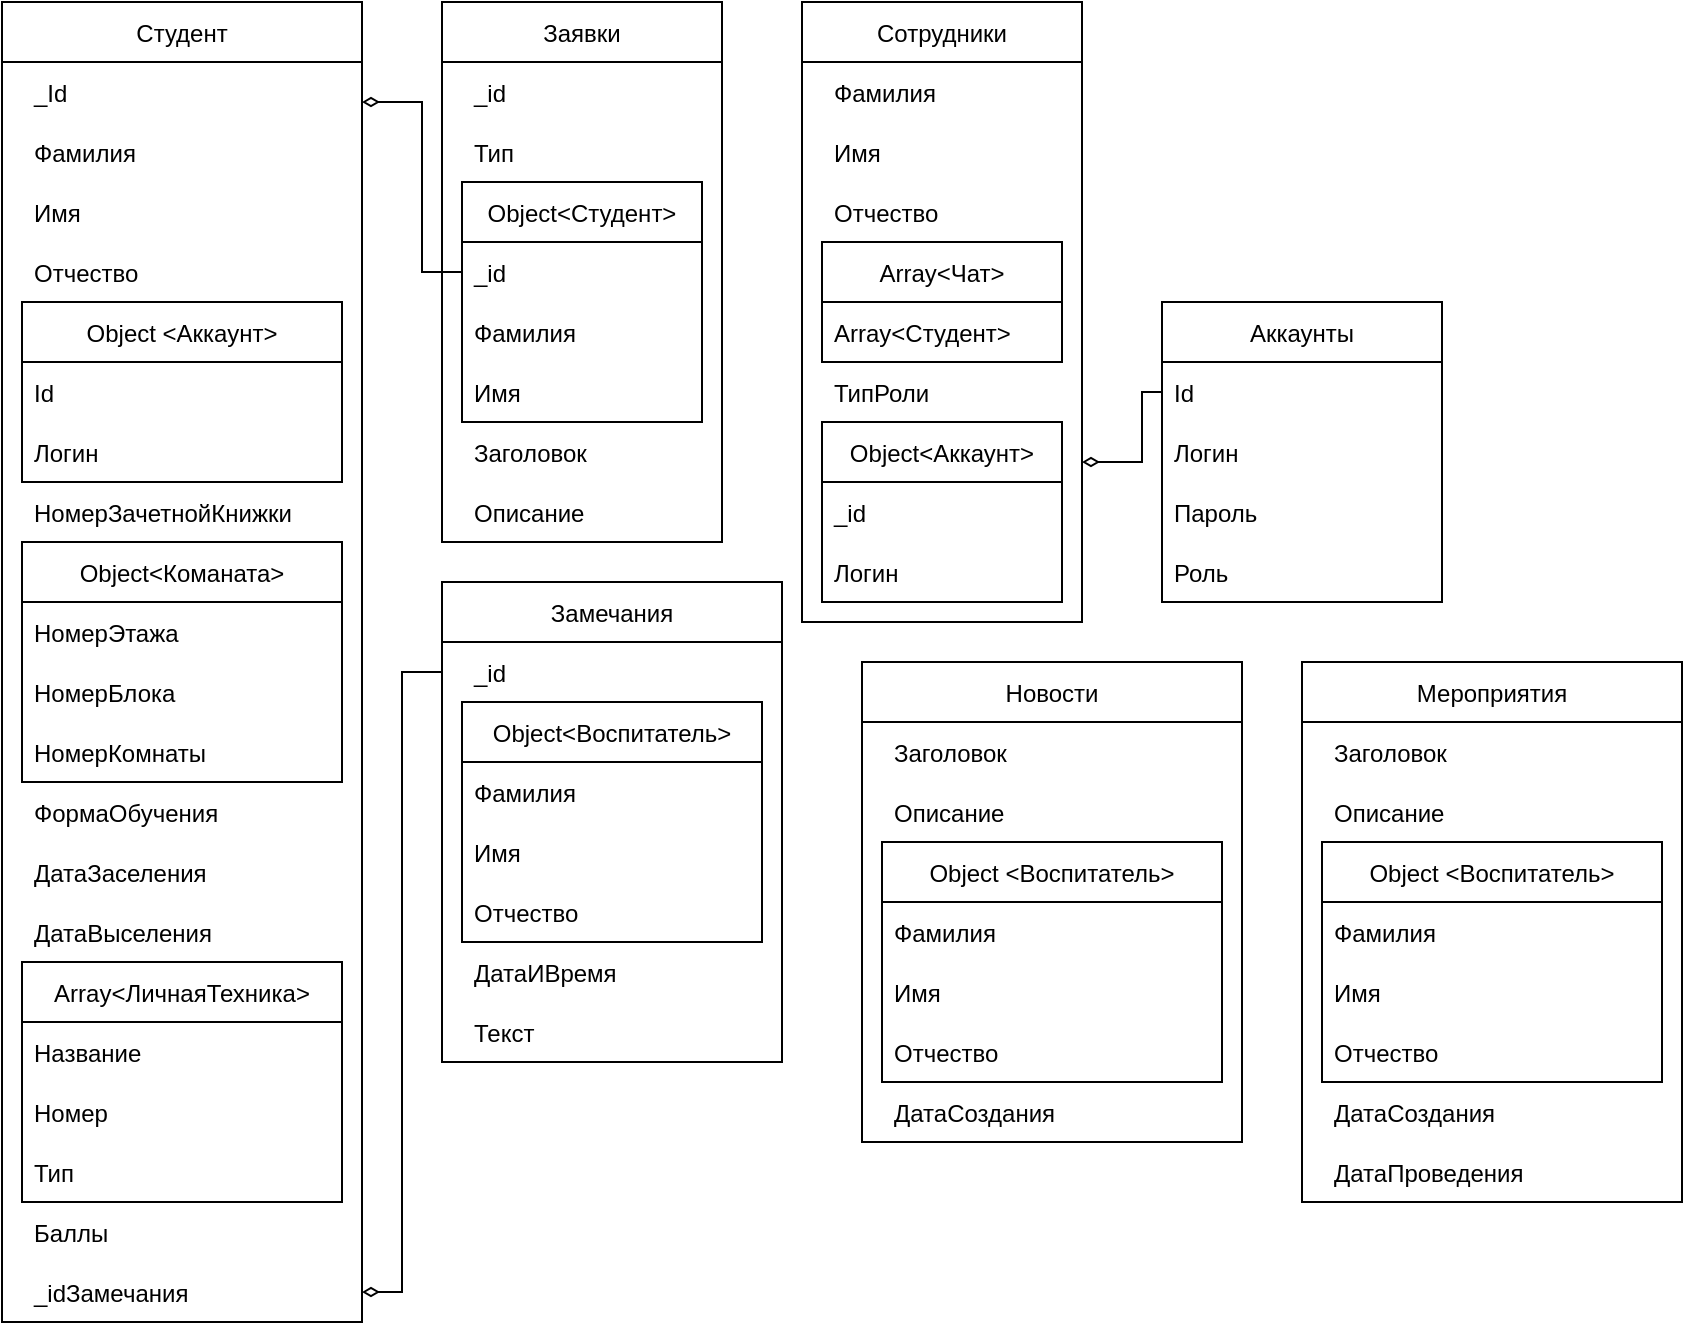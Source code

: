 <mxfile version="20.5.1" type="device"><diagram id="R2lEEEUBdFMjLlhIrx00" name="Page-1"><mxGraphModel dx="975" dy="533" grid="1" gridSize="10" guides="1" tooltips="1" connect="1" arrows="1" fold="1" page="1" pageScale="1" pageWidth="850" pageHeight="1100" math="0" shadow="0" extFonts="Permanent Marker^https://fonts.googleapis.com/css?family=Permanent+Marker"><root><mxCell id="0"/><mxCell id="1" parent="0"/><mxCell id="k4fLMfAAUI6KYqxLi511-57" value="Студент" style="swimlane;fontStyle=0;childLayout=stackLayout;horizontal=1;startSize=30;horizontalStack=0;resizeParent=1;resizeParentMax=0;resizeLast=0;collapsible=1;marginBottom=0;marginLeft=10;marginRight=10;align=center;verticalAlign=middle;paddingLeft=10;" vertex="1" parent="1"><mxGeometry x="60" y="30" width="180" height="660" as="geometry"><mxRectangle x="150" y="110" width="90" height="30" as="alternateBounds"/></mxGeometry></mxCell><mxCell id="k4fLMfAAUI6KYqxLi511-58" value="_Id" style="text;strokeColor=none;fillColor=none;align=left;verticalAlign=middle;spacingLeft=4;spacingRight=4;overflow=hidden;points=[[0,0.5],[1,0.5]];portConstraint=eastwest;rotatable=0;" vertex="1" parent="k4fLMfAAUI6KYqxLi511-57"><mxGeometry x="10" y="30" width="160" height="30" as="geometry"/></mxCell><mxCell id="k4fLMfAAUI6KYqxLi511-153" value="" style="edgeStyle=segmentEdgeStyle;endArrow=none;html=1;rounded=0;fontSize=12;endFill=0;startArrow=diamondThin;startFill=0;entryX=0;entryY=0.5;entryDx=0;entryDy=0;" edge="1" parent="k4fLMfAAUI6KYqxLi511-57" target="k4fLMfAAUI6KYqxLi511-146"><mxGeometry width="50" height="50" relative="1" as="geometry"><mxPoint x="180" y="50" as="sourcePoint"/><mxPoint x="210" y="140" as="targetPoint"/><Array as="points"><mxPoint x="210" y="50"/><mxPoint x="210" y="135"/></Array></mxGeometry></mxCell><mxCell id="k4fLMfAAUI6KYqxLi511-59" value="Фамилия" style="text;strokeColor=none;fillColor=none;align=left;verticalAlign=middle;spacingLeft=4;spacingRight=4;overflow=hidden;points=[[0,0.5],[1,0.5]];portConstraint=eastwest;rotatable=0;" vertex="1" parent="k4fLMfAAUI6KYqxLi511-57"><mxGeometry x="10" y="60" width="160" height="30" as="geometry"/></mxCell><mxCell id="k4fLMfAAUI6KYqxLi511-60" value="Имя" style="text;strokeColor=none;fillColor=none;align=left;verticalAlign=middle;spacingLeft=4;spacingRight=4;overflow=hidden;points=[[0,0.5],[1,0.5]];portConstraint=eastwest;rotatable=0;" vertex="1" parent="k4fLMfAAUI6KYqxLi511-57"><mxGeometry x="10" y="90" width="160" height="30" as="geometry"/></mxCell><mxCell id="k4fLMfAAUI6KYqxLi511-62" value="Отчество" style="text;strokeColor=none;fillColor=none;align=left;verticalAlign=middle;spacingLeft=4;spacingRight=4;overflow=hidden;points=[[0,0.5],[1,0.5]];portConstraint=eastwest;rotatable=0;" vertex="1" parent="k4fLMfAAUI6KYqxLi511-57"><mxGeometry x="10" y="120" width="160" height="30" as="geometry"/></mxCell><mxCell id="k4fLMfAAUI6KYqxLi511-84" value="Object &lt;Аккаунт&gt;" style="swimlane;fontStyle=0;childLayout=stackLayout;horizontal=1;startSize=30;horizontalStack=0;resizeParent=1;resizeParentMax=0;resizeLast=0;collapsible=1;marginBottom=0;labelBorderColor=none;spacingTop=0;spacingLeft=0;swimlaneFillColor=none;strokeColor=#000000;fontSize=12;strokeWidth=1;margin=10;" vertex="1" parent="k4fLMfAAUI6KYqxLi511-57"><mxGeometry x="10" y="150" width="160" height="90" as="geometry"/></mxCell><mxCell id="k4fLMfAAUI6KYqxLi511-85" value="Id" style="text;strokeColor=none;fillColor=none;align=left;verticalAlign=middle;spacingLeft=4;spacingRight=4;overflow=hidden;points=[[0,0.5],[1,0.5]];portConstraint=eastwest;rotatable=0;labelBorderColor=none;" vertex="1" parent="k4fLMfAAUI6KYqxLi511-84"><mxGeometry y="30" width="160" height="30" as="geometry"/></mxCell><mxCell id="k4fLMfAAUI6KYqxLi511-86" value="Логин" style="text;strokeColor=none;fillColor=none;align=left;verticalAlign=middle;spacingLeft=4;spacingRight=4;overflow=hidden;points=[[0,0.5],[1,0.5]];portConstraint=eastwest;rotatable=0;labelBorderColor=none;" vertex="1" parent="k4fLMfAAUI6KYqxLi511-84"><mxGeometry y="60" width="160" height="30" as="geometry"/></mxCell><mxCell id="k4fLMfAAUI6KYqxLi511-63" value="НомерЗачетнойКнижки" style="text;strokeColor=none;fillColor=none;align=left;verticalAlign=middle;spacingLeft=4;spacingRight=4;overflow=hidden;points=[[0,0.5],[1,0.5]];portConstraint=eastwest;rotatable=0;" vertex="1" parent="k4fLMfAAUI6KYqxLi511-57"><mxGeometry x="10" y="240" width="160" height="30" as="geometry"/></mxCell><mxCell id="k4fLMfAAUI6KYqxLi511-149" value="Object&lt;Команата&gt;" style="swimlane;fontStyle=0;childLayout=stackLayout;horizontal=1;startSize=30;horizontalStack=0;resizeParent=1;resizeParentMax=0;resizeLast=0;collapsible=1;marginBottom=0;labelBorderColor=none;strokeColor=#000000;strokeWidth=1;fontSize=12;" vertex="1" parent="k4fLMfAAUI6KYqxLi511-57"><mxGeometry x="10" y="270" width="160" height="120" as="geometry"/></mxCell><mxCell id="k4fLMfAAUI6KYqxLi511-64" value="НомерЭтажа" style="text;strokeColor=none;fillColor=none;align=left;verticalAlign=middle;spacingLeft=4;spacingRight=4;overflow=hidden;points=[[0,0.5],[1,0.5]];portConstraint=eastwest;rotatable=0;" vertex="1" parent="k4fLMfAAUI6KYqxLi511-149"><mxGeometry y="30" width="160" height="30" as="geometry"/></mxCell><mxCell id="k4fLMfAAUI6KYqxLi511-65" value="НомерБлока" style="text;strokeColor=none;fillColor=none;align=left;verticalAlign=middle;spacingLeft=4;spacingRight=4;overflow=hidden;points=[[0,0.5],[1,0.5]];portConstraint=eastwest;rotatable=0;" vertex="1" parent="k4fLMfAAUI6KYqxLi511-149"><mxGeometry y="60" width="160" height="30" as="geometry"/></mxCell><mxCell id="k4fLMfAAUI6KYqxLi511-66" value="НомерКомнаты" style="text;strokeColor=none;fillColor=none;align=left;verticalAlign=middle;spacingLeft=4;spacingRight=4;overflow=hidden;points=[[0,0.5],[1,0.5]];portConstraint=eastwest;rotatable=0;" vertex="1" parent="k4fLMfAAUI6KYqxLi511-149"><mxGeometry y="90" width="160" height="30" as="geometry"/></mxCell><mxCell id="k4fLMfAAUI6KYqxLi511-67" value="ФормаОбучения" style="text;strokeColor=none;fillColor=none;align=left;verticalAlign=middle;spacingLeft=4;spacingRight=4;overflow=hidden;points=[[0,0.5],[1,0.5]];portConstraint=eastwest;rotatable=0;" vertex="1" parent="k4fLMfAAUI6KYqxLi511-57"><mxGeometry x="10" y="390" width="160" height="30" as="geometry"/></mxCell><mxCell id="k4fLMfAAUI6KYqxLi511-68" value="ДатаЗаселения" style="text;strokeColor=none;fillColor=none;align=left;verticalAlign=middle;spacingLeft=4;spacingRight=4;overflow=hidden;points=[[0,0.5],[1,0.5]];portConstraint=eastwest;rotatable=0;" vertex="1" parent="k4fLMfAAUI6KYqxLi511-57"><mxGeometry x="10" y="420" width="160" height="30" as="geometry"/></mxCell><mxCell id="k4fLMfAAUI6KYqxLi511-69" value="ДатаВыселения" style="text;strokeColor=none;fillColor=none;align=left;verticalAlign=middle;spacingLeft=4;spacingRight=4;overflow=hidden;points=[[0,0.5],[1,0.5]];portConstraint=eastwest;rotatable=0;" vertex="1" parent="k4fLMfAAUI6KYqxLi511-57"><mxGeometry x="10" y="450" width="160" height="30" as="geometry"/></mxCell><mxCell id="k4fLMfAAUI6KYqxLi511-135" value="Array&lt;ЛичнаяТехника&gt;" style="swimlane;fontStyle=0;childLayout=stackLayout;horizontal=1;startSize=30;horizontalStack=0;resizeParent=1;resizeParentMax=0;resizeLast=0;collapsible=1;marginBottom=0;labelBorderColor=none;strokeColor=#000000;strokeWidth=1;fontSize=12;" vertex="1" parent="k4fLMfAAUI6KYqxLi511-57"><mxGeometry x="10" y="480" width="160" height="120" as="geometry"/></mxCell><mxCell id="k4fLMfAAUI6KYqxLi511-136" value="Название" style="text;strokeColor=none;fillColor=none;align=left;verticalAlign=middle;spacingLeft=4;spacingRight=4;overflow=hidden;points=[[0,0.5],[1,0.5]];portConstraint=eastwest;rotatable=0;labelBorderColor=none;strokeWidth=2;fontSize=12;" vertex="1" parent="k4fLMfAAUI6KYqxLi511-135"><mxGeometry y="30" width="160" height="30" as="geometry"/></mxCell><mxCell id="k4fLMfAAUI6KYqxLi511-137" value="Номер" style="text;strokeColor=none;fillColor=none;align=left;verticalAlign=middle;spacingLeft=4;spacingRight=4;overflow=hidden;points=[[0,0.5],[1,0.5]];portConstraint=eastwest;rotatable=0;labelBorderColor=none;strokeWidth=2;fontSize=12;" vertex="1" parent="k4fLMfAAUI6KYqxLi511-135"><mxGeometry y="60" width="160" height="30" as="geometry"/></mxCell><mxCell id="k4fLMfAAUI6KYqxLi511-138" value="Тип" style="text;strokeColor=none;fillColor=none;align=left;verticalAlign=middle;spacingLeft=4;spacingRight=4;overflow=hidden;points=[[0,0.5],[1,0.5]];portConstraint=eastwest;rotatable=0;labelBorderColor=none;strokeWidth=2;fontSize=12;" vertex="1" parent="k4fLMfAAUI6KYqxLi511-135"><mxGeometry y="90" width="160" height="30" as="geometry"/></mxCell><mxCell id="k4fLMfAAUI6KYqxLi511-76" value="Баллы" style="text;strokeColor=none;fillColor=none;align=left;verticalAlign=middle;spacingLeft=4;spacingRight=4;overflow=hidden;points=[[0,0.5],[1,0.5]];portConstraint=eastwest;rotatable=0;" vertex="1" parent="k4fLMfAAUI6KYqxLi511-57"><mxGeometry x="10" y="600" width="160" height="30" as="geometry"/></mxCell><mxCell id="k4fLMfAAUI6KYqxLi511-120" value="_idЗамечания" style="text;strokeColor=none;fillColor=none;align=left;verticalAlign=middle;spacingLeft=4;spacingRight=4;overflow=hidden;points=[[0,0.5],[1,0.5]];portConstraint=eastwest;rotatable=0;" vertex="1" parent="k4fLMfAAUI6KYqxLi511-57"><mxGeometry x="10" y="630" width="160" height="30" as="geometry"/></mxCell><mxCell id="k4fLMfAAUI6KYqxLi511-77" value="Аккаунты" style="swimlane;fontStyle=0;childLayout=stackLayout;horizontal=1;startSize=30;horizontalStack=0;resizeParent=1;resizeParentMax=0;resizeLast=0;collapsible=1;marginBottom=0;" vertex="1" parent="1"><mxGeometry x="640" y="180" width="140" height="150" as="geometry"/></mxCell><mxCell id="k4fLMfAAUI6KYqxLi511-78" value="Id" style="text;strokeColor=none;fillColor=none;align=left;verticalAlign=middle;spacingLeft=4;spacingRight=4;overflow=hidden;points=[[0,0.5],[1,0.5]];portConstraint=eastwest;rotatable=0;" vertex="1" parent="k4fLMfAAUI6KYqxLi511-77"><mxGeometry y="30" width="140" height="30" as="geometry"/></mxCell><mxCell id="k4fLMfAAUI6KYqxLi511-79" value="Логин" style="text;strokeColor=none;fillColor=none;align=left;verticalAlign=middle;spacingLeft=4;spacingRight=4;overflow=hidden;points=[[0,0.5],[1,0.5]];portConstraint=eastwest;rotatable=0;" vertex="1" parent="k4fLMfAAUI6KYqxLi511-77"><mxGeometry y="60" width="140" height="30" as="geometry"/></mxCell><mxCell id="k4fLMfAAUI6KYqxLi511-80" value="Пароль" style="text;strokeColor=none;fillColor=none;align=left;verticalAlign=middle;spacingLeft=4;spacingRight=4;overflow=hidden;points=[[0,0.5],[1,0.5]];portConstraint=eastwest;rotatable=0;" vertex="1" parent="k4fLMfAAUI6KYqxLi511-77"><mxGeometry y="90" width="140" height="30" as="geometry"/></mxCell><mxCell id="k4fLMfAAUI6KYqxLi511-81" value="Роль" style="text;strokeColor=none;fillColor=none;align=left;verticalAlign=middle;spacingLeft=4;spacingRight=4;overflow=hidden;points=[[0,0.5],[1,0.5]];portConstraint=eastwest;rotatable=0;" vertex="1" parent="k4fLMfAAUI6KYqxLi511-77"><mxGeometry y="120" width="140" height="30" as="geometry"/></mxCell><mxCell id="k4fLMfAAUI6KYqxLi511-88" value="Сотрудники" style="swimlane;fontStyle=0;childLayout=stackLayout;horizontal=1;startSize=30;horizontalStack=0;resizeParent=1;resizeParentMax=0;resizeLast=0;collapsible=1;marginBottom=10;labelBorderColor=none;strokeColor=#000000;fontSize=12;marginLeft=10;marginRight=10;" vertex="1" parent="1"><mxGeometry x="460" y="30" width="140" height="310" as="geometry"/></mxCell><mxCell id="k4fLMfAAUI6KYqxLi511-89" value="Фамилия" style="text;strokeColor=none;fillColor=none;align=left;verticalAlign=middle;spacingLeft=4;spacingRight=4;overflow=hidden;points=[[0,0.5],[1,0.5]];portConstraint=eastwest;rotatable=0;labelBorderColor=none;fontSize=12;" vertex="1" parent="k4fLMfAAUI6KYqxLi511-88"><mxGeometry x="10" y="30" width="120" height="30" as="geometry"/></mxCell><mxCell id="k4fLMfAAUI6KYqxLi511-90" value="Имя" style="text;strokeColor=none;fillColor=none;align=left;verticalAlign=middle;spacingLeft=4;spacingRight=4;overflow=hidden;points=[[0,0.5],[1,0.5]];portConstraint=eastwest;rotatable=0;labelBorderColor=none;fontSize=12;" vertex="1" parent="k4fLMfAAUI6KYqxLi511-88"><mxGeometry x="10" y="60" width="120" height="30" as="geometry"/></mxCell><mxCell id="k4fLMfAAUI6KYqxLi511-91" value="Отчество" style="text;strokeColor=none;fillColor=none;align=left;verticalAlign=middle;spacingLeft=4;spacingRight=4;overflow=hidden;points=[[0,0.5],[1,0.5]];portConstraint=eastwest;rotatable=0;labelBorderColor=none;fontSize=12;" vertex="1" parent="k4fLMfAAUI6KYqxLi511-88"><mxGeometry x="10" y="90" width="120" height="30" as="geometry"/></mxCell><mxCell id="k4fLMfAAUI6KYqxLi511-102" value="Array&lt;Чат&gt;" style="swimlane;fontStyle=0;childLayout=stackLayout;horizontal=1;startSize=30;horizontalStack=0;resizeParent=1;resizeParentMax=0;resizeLast=0;collapsible=1;marginBottom=0;labelBorderColor=none;strokeColor=#000000;fontSize=12;strokeWidth=1;" vertex="1" parent="k4fLMfAAUI6KYqxLi511-88"><mxGeometry x="10" y="120" width="120" height="60" as="geometry"/></mxCell><mxCell id="k4fLMfAAUI6KYqxLi511-104" value="Array&lt;Студент&gt;" style="text;strokeColor=none;fillColor=none;align=left;verticalAlign=middle;spacingLeft=4;spacingRight=4;overflow=hidden;points=[[0,0.5],[1,0.5]];portConstraint=eastwest;rotatable=0;labelBorderColor=none;fontSize=12;" vertex="1" parent="k4fLMfAAUI6KYqxLi511-102"><mxGeometry y="30" width="120" height="30" as="geometry"/></mxCell><mxCell id="k4fLMfAAUI6KYqxLi511-92" value="ТипРоли" style="text;strokeColor=none;fillColor=none;align=left;verticalAlign=middle;spacingLeft=4;spacingRight=4;overflow=hidden;points=[[0,0.5],[1,0.5]];portConstraint=eastwest;rotatable=0;labelBorderColor=none;fontSize=12;" vertex="1" parent="k4fLMfAAUI6KYqxLi511-88"><mxGeometry x="10" y="180" width="120" height="30" as="geometry"/></mxCell><mxCell id="k4fLMfAAUI6KYqxLi511-122" value="Object&lt;Аккаунт&gt;" style="swimlane;fontStyle=0;childLayout=stackLayout;horizontal=1;startSize=30;horizontalStack=0;resizeParent=1;resizeParentMax=0;resizeLast=0;collapsible=1;marginBottom=0;labelBorderColor=none;strokeColor=#000000;fontSize=12;strokeWidth=1;" vertex="1" parent="k4fLMfAAUI6KYqxLi511-88"><mxGeometry x="10" y="210" width="120" height="90" as="geometry"/></mxCell><mxCell id="k4fLMfAAUI6KYqxLi511-123" value="_id" style="text;strokeColor=none;fillColor=none;align=left;verticalAlign=middle;spacingLeft=4;spacingRight=4;overflow=hidden;points=[[0,0.5],[1,0.5]];portConstraint=eastwest;rotatable=0;labelBorderColor=none;fontSize=12;" vertex="1" parent="k4fLMfAAUI6KYqxLi511-122"><mxGeometry y="30" width="120" height="30" as="geometry"/></mxCell><mxCell id="k4fLMfAAUI6KYqxLi511-124" value="Логин" style="text;strokeColor=none;fillColor=none;align=left;verticalAlign=middle;spacingLeft=4;spacingRight=4;overflow=hidden;points=[[0,0.5],[1,0.5]];portConstraint=eastwest;rotatable=0;labelBorderColor=none;fontSize=12;" vertex="1" parent="k4fLMfAAUI6KYqxLi511-122"><mxGeometry y="60" width="120" height="30" as="geometry"/></mxCell><mxCell id="k4fLMfAAUI6KYqxLi511-93" value="Мероприятия" style="swimlane;fontStyle=0;childLayout=stackLayout;horizontal=1;startSize=30;horizontalStack=0;resizeParent=1;resizeParentMax=0;resizeLast=0;collapsible=1;marginBottom=0;labelBorderColor=none;strokeColor=#000000;fontSize=12;marginLeft=10;marginRight=10;" vertex="1" parent="1"><mxGeometry x="710" y="360" width="190" height="270" as="geometry"/></mxCell><mxCell id="k4fLMfAAUI6KYqxLi511-94" value="Заголовок" style="text;strokeColor=none;fillColor=none;align=left;verticalAlign=middle;spacingLeft=4;spacingRight=4;overflow=hidden;points=[[0,0.5],[1,0.5]];portConstraint=eastwest;rotatable=0;labelBorderColor=none;fontSize=12;" vertex="1" parent="k4fLMfAAUI6KYqxLi511-93"><mxGeometry x="10" y="30" width="170" height="30" as="geometry"/></mxCell><mxCell id="k4fLMfAAUI6KYqxLi511-95" value="Описание" style="text;strokeColor=none;fillColor=none;align=left;verticalAlign=middle;spacingLeft=4;spacingRight=4;overflow=hidden;points=[[0,0.5],[1,0.5]];portConstraint=eastwest;rotatable=0;labelBorderColor=none;fontSize=12;" vertex="1" parent="k4fLMfAAUI6KYqxLi511-93"><mxGeometry x="10" y="60" width="170" height="30" as="geometry"/></mxCell><mxCell id="k4fLMfAAUI6KYqxLi511-97" value="Object &lt;Воспитатель&gt;" style="swimlane;fontStyle=0;childLayout=stackLayout;horizontal=1;startSize=30;horizontalStack=0;resizeParent=1;resizeParentMax=0;resizeLast=0;collapsible=1;marginBottom=0;labelBorderColor=none;strokeColor=#000000;fontSize=12;strokeWidth=1;" vertex="1" parent="k4fLMfAAUI6KYqxLi511-93"><mxGeometry x="10" y="90" width="170" height="120" as="geometry"/></mxCell><mxCell id="k4fLMfAAUI6KYqxLi511-98" value="Фамилия" style="text;strokeColor=none;fillColor=none;align=left;verticalAlign=middle;spacingLeft=4;spacingRight=4;overflow=hidden;points=[[0,0.5],[1,0.5]];portConstraint=eastwest;rotatable=0;labelBorderColor=none;fontSize=12;" vertex="1" parent="k4fLMfAAUI6KYqxLi511-97"><mxGeometry y="30" width="170" height="30" as="geometry"/></mxCell><mxCell id="k4fLMfAAUI6KYqxLi511-99" value="Имя" style="text;strokeColor=none;fillColor=none;align=left;verticalAlign=middle;spacingLeft=4;spacingRight=4;overflow=hidden;points=[[0,0.5],[1,0.5]];portConstraint=eastwest;rotatable=0;labelBorderColor=none;fontSize=12;strokeWidth=2;" vertex="1" parent="k4fLMfAAUI6KYqxLi511-97"><mxGeometry y="60" width="170" height="30" as="geometry"/></mxCell><mxCell id="k4fLMfAAUI6KYqxLi511-101" value="Отчество" style="text;strokeColor=none;fillColor=none;align=left;verticalAlign=middle;spacingLeft=4;spacingRight=4;overflow=hidden;points=[[0,0.5],[1,0.5]];portConstraint=eastwest;rotatable=0;labelBorderColor=none;fontSize=12;" vertex="1" parent="k4fLMfAAUI6KYqxLi511-97"><mxGeometry y="90" width="170" height="30" as="geometry"/></mxCell><mxCell id="k4fLMfAAUI6KYqxLi511-96" value="ДатаСоздания" style="text;strokeColor=none;fillColor=none;align=left;verticalAlign=middle;spacingLeft=4;spacingRight=4;overflow=hidden;points=[[0,0.5],[1,0.5]];portConstraint=eastwest;rotatable=0;labelBorderColor=none;fontSize=12;" vertex="1" parent="k4fLMfAAUI6KYqxLi511-93"><mxGeometry x="10" y="210" width="170" height="30" as="geometry"/></mxCell><mxCell id="k4fLMfAAUI6KYqxLi511-134" value="ДатаПроведения" style="text;strokeColor=none;fillColor=none;align=left;verticalAlign=middle;spacingLeft=4;spacingRight=4;overflow=hidden;points=[[0,0.5],[1,0.5]];portConstraint=eastwest;rotatable=0;labelBorderColor=none;fontSize=12;" vertex="1" parent="k4fLMfAAUI6KYqxLi511-93"><mxGeometry x="10" y="240" width="170" height="30" as="geometry"/></mxCell><mxCell id="k4fLMfAAUI6KYqxLi511-106" value="Замечания" style="swimlane;fontStyle=0;childLayout=stackLayout;horizontal=1;startSize=30;horizontalStack=0;resizeParent=1;resizeParentMax=0;resizeLast=0;collapsible=1;marginBottom=0;labelBorderColor=none;strokeColor=#000000;fontSize=12;marginLeft=10;marginRight=10;" vertex="1" parent="1"><mxGeometry x="280" y="320" width="170" height="240" as="geometry"/></mxCell><mxCell id="k4fLMfAAUI6KYqxLi511-108" value="_id" style="text;strokeColor=none;fillColor=none;align=left;verticalAlign=middle;spacingLeft=4;spacingRight=4;overflow=hidden;points=[[0,0.5],[1,0.5]];portConstraint=eastwest;rotatable=0;labelBorderColor=none;fontSize=12;" vertex="1" parent="k4fLMfAAUI6KYqxLi511-106"><mxGeometry x="10" y="30" width="150" height="30" as="geometry"/></mxCell><mxCell id="k4fLMfAAUI6KYqxLi511-110" value="Object&lt;Воспитатель&gt;" style="swimlane;fontStyle=0;childLayout=stackLayout;horizontal=1;startSize=30;horizontalStack=0;resizeParent=1;resizeParentMax=0;resizeLast=0;collapsible=1;marginBottom=0;labelBorderColor=none;strokeColor=#000000;fontSize=12;strokeWidth=1;" vertex="1" parent="k4fLMfAAUI6KYqxLi511-106"><mxGeometry x="10" y="60" width="150" height="120" as="geometry"><mxRectangle x="10" y="60" width="150" height="30" as="alternateBounds"/></mxGeometry></mxCell><mxCell id="k4fLMfAAUI6KYqxLi511-111" value="Фамилия" style="text;strokeColor=none;fillColor=none;align=left;verticalAlign=middle;spacingLeft=4;spacingRight=4;overflow=hidden;points=[[0,0.5],[1,0.5]];portConstraint=eastwest;rotatable=0;labelBorderColor=none;fontSize=12;" vertex="1" parent="k4fLMfAAUI6KYqxLi511-110"><mxGeometry y="30" width="150" height="30" as="geometry"/></mxCell><mxCell id="k4fLMfAAUI6KYqxLi511-112" value="Имя" style="text;strokeColor=none;fillColor=none;align=left;verticalAlign=middle;spacingLeft=4;spacingRight=4;overflow=hidden;points=[[0,0.5],[1,0.5]];portConstraint=eastwest;rotatable=0;labelBorderColor=none;fontSize=12;" vertex="1" parent="k4fLMfAAUI6KYqxLi511-110"><mxGeometry y="60" width="150" height="30" as="geometry"/></mxCell><mxCell id="k4fLMfAAUI6KYqxLi511-113" value="Отчество" style="text;strokeColor=none;fillColor=none;align=left;verticalAlign=middle;spacingLeft=4;spacingRight=4;overflow=hidden;points=[[0,0.5],[1,0.5]];portConstraint=eastwest;rotatable=0;labelBorderColor=none;fontSize=12;" vertex="1" parent="k4fLMfAAUI6KYqxLi511-110"><mxGeometry y="90" width="150" height="30" as="geometry"/></mxCell><mxCell id="k4fLMfAAUI6KYqxLi511-109" value="ДатаИВремя" style="text;strokeColor=none;fillColor=none;align=left;verticalAlign=middle;spacingLeft=4;spacingRight=4;overflow=hidden;points=[[0,0.5],[1,0.5]];portConstraint=eastwest;rotatable=0;labelBorderColor=none;fontSize=12;" vertex="1" parent="k4fLMfAAUI6KYqxLi511-106"><mxGeometry x="10" y="180" width="150" height="30" as="geometry"/></mxCell><mxCell id="k4fLMfAAUI6KYqxLi511-115" value="Текст" style="text;strokeColor=none;fillColor=none;align=left;verticalAlign=middle;spacingLeft=4;spacingRight=4;overflow=hidden;points=[[0,0.5],[1,0.5]];portConstraint=eastwest;rotatable=0;labelBorderColor=none;fontSize=12;" vertex="1" parent="k4fLMfAAUI6KYqxLi511-106"><mxGeometry x="10" y="210" width="150" height="30" as="geometry"/></mxCell><mxCell id="k4fLMfAAUI6KYqxLi511-121" value="" style="edgeStyle=segmentEdgeStyle;endArrow=none;html=1;rounded=0;fontSize=12;endFill=0;startArrow=diamondThin;startFill=0;" edge="1" parent="1"><mxGeometry width="50" height="50" relative="1" as="geometry"><mxPoint x="240" y="675" as="sourcePoint"/><mxPoint x="280" y="365" as="targetPoint"/><Array as="points"><mxPoint x="260" y="675"/><mxPoint x="260" y="365"/></Array></mxGeometry></mxCell><mxCell id="k4fLMfAAUI6KYqxLi511-126" value="Новости" style="swimlane;fontStyle=0;childLayout=stackLayout;horizontal=1;startSize=30;horizontalStack=0;resizeParent=1;resizeParentMax=0;resizeLast=0;collapsible=1;marginBottom=0;labelBorderColor=none;strokeColor=#000000;fontSize=12;flipH=1;marginLeft=10;marginRight=10;" vertex="1" parent="1"><mxGeometry x="490" y="360" width="190" height="240" as="geometry"/></mxCell><mxCell id="k4fLMfAAUI6KYqxLi511-127" value="Заголовок" style="text;strokeColor=none;fillColor=none;align=left;verticalAlign=middle;spacingLeft=4;spacingRight=4;overflow=hidden;points=[[0,0.5],[1,0.5]];portConstraint=eastwest;rotatable=0;labelBorderColor=none;fontSize=12;" vertex="1" parent="k4fLMfAAUI6KYqxLi511-126"><mxGeometry x="10" y="30" width="170" height="30" as="geometry"/></mxCell><mxCell id="k4fLMfAAUI6KYqxLi511-128" value="Описание" style="text;strokeColor=none;fillColor=none;align=left;verticalAlign=middle;spacingLeft=4;spacingRight=4;overflow=hidden;points=[[0,0.5],[1,0.5]];portConstraint=eastwest;rotatable=0;labelBorderColor=none;fontSize=12;" vertex="1" parent="k4fLMfAAUI6KYqxLi511-126"><mxGeometry x="10" y="60" width="170" height="30" as="geometry"/></mxCell><mxCell id="k4fLMfAAUI6KYqxLi511-129" value="Object &lt;Воспитатель&gt;" style="swimlane;fontStyle=0;childLayout=stackLayout;horizontal=1;startSize=30;horizontalStack=0;resizeParent=1;resizeParentMax=0;resizeLast=0;collapsible=1;marginBottom=0;labelBorderColor=none;strokeColor=#000000;fontSize=12;strokeWidth=1;" vertex="1" parent="k4fLMfAAUI6KYqxLi511-126"><mxGeometry x="10" y="90" width="170" height="120" as="geometry"/></mxCell><mxCell id="k4fLMfAAUI6KYqxLi511-130" value="Фамилия" style="text;strokeColor=none;fillColor=none;align=left;verticalAlign=middle;spacingLeft=4;spacingRight=4;overflow=hidden;points=[[0,0.5],[1,0.5]];portConstraint=eastwest;rotatable=0;labelBorderColor=none;fontSize=12;" vertex="1" parent="k4fLMfAAUI6KYqxLi511-129"><mxGeometry y="30" width="170" height="30" as="geometry"/></mxCell><mxCell id="k4fLMfAAUI6KYqxLi511-131" value="Имя" style="text;strokeColor=none;fillColor=none;align=left;verticalAlign=middle;spacingLeft=4;spacingRight=4;overflow=hidden;points=[[0,0.5],[1,0.5]];portConstraint=eastwest;rotatable=0;labelBorderColor=none;fontSize=12;strokeWidth=2;" vertex="1" parent="k4fLMfAAUI6KYqxLi511-129"><mxGeometry y="60" width="170" height="30" as="geometry"/></mxCell><mxCell id="k4fLMfAAUI6KYqxLi511-132" value="Отчество" style="text;strokeColor=none;fillColor=none;align=left;verticalAlign=middle;spacingLeft=4;spacingRight=4;overflow=hidden;points=[[0,0.5],[1,0.5]];portConstraint=eastwest;rotatable=0;labelBorderColor=none;fontSize=12;" vertex="1" parent="k4fLMfAAUI6KYqxLi511-129"><mxGeometry y="90" width="170" height="30" as="geometry"/></mxCell><mxCell id="k4fLMfAAUI6KYqxLi511-133" value="ДатаСоздания" style="text;strokeColor=none;fillColor=none;align=left;verticalAlign=middle;spacingLeft=4;spacingRight=4;overflow=hidden;points=[[0,0.5],[1,0.5]];portConstraint=eastwest;rotatable=0;labelBorderColor=none;fontSize=12;" vertex="1" parent="k4fLMfAAUI6KYqxLi511-126"><mxGeometry x="10" y="210" width="170" height="30" as="geometry"/></mxCell><mxCell id="k4fLMfAAUI6KYqxLi511-140" value="Заявки" style="swimlane;fontStyle=0;childLayout=stackLayout;horizontal=1;startSize=30;horizontalStack=0;resizeParent=1;resizeParentMax=0;resizeLast=0;collapsible=1;marginBottom=0;labelBorderColor=none;strokeColor=#000000;strokeWidth=1;fontSize=12;marginLeft=10;marginRight=10;" vertex="1" parent="1"><mxGeometry x="280" y="30" width="140" height="270" as="geometry"/></mxCell><mxCell id="k4fLMfAAUI6KYqxLi511-141" value="_id" style="text;strokeColor=none;fillColor=none;align=left;verticalAlign=middle;spacingLeft=4;spacingRight=4;overflow=hidden;points=[[0,0.5],[1,0.5]];portConstraint=eastwest;rotatable=0;labelBorderColor=none;strokeWidth=0;fontSize=12;" vertex="1" parent="k4fLMfAAUI6KYqxLi511-140"><mxGeometry x="10" y="30" width="120" height="30" as="geometry"/></mxCell><mxCell id="k4fLMfAAUI6KYqxLi511-142" value="Тип" style="text;strokeColor=none;fillColor=none;align=left;verticalAlign=middle;spacingLeft=4;spacingRight=4;overflow=hidden;points=[[0,0.5],[1,0.5]];portConstraint=eastwest;rotatable=0;labelBorderColor=none;strokeWidth=2;fontSize=12;" vertex="1" parent="k4fLMfAAUI6KYqxLi511-140"><mxGeometry x="10" y="60" width="120" height="30" as="geometry"/></mxCell><mxCell id="k4fLMfAAUI6KYqxLi511-145" value="Object&lt;Студент&gt;" style="swimlane;fontStyle=0;childLayout=stackLayout;horizontal=1;startSize=30;horizontalStack=0;resizeParent=1;resizeParentMax=0;resizeLast=0;collapsible=1;marginBottom=0;labelBorderColor=none;strokeColor=#000000;strokeWidth=1;fontSize=12;" vertex="1" parent="k4fLMfAAUI6KYqxLi511-140"><mxGeometry x="10" y="90" width="120" height="120" as="geometry"/></mxCell><mxCell id="k4fLMfAAUI6KYqxLi511-146" value="_id" style="text;strokeColor=none;fillColor=none;align=left;verticalAlign=middle;spacingLeft=4;spacingRight=4;overflow=hidden;points=[[0,0.5],[1,0.5]];portConstraint=eastwest;rotatable=0;labelBorderColor=none;strokeWidth=1;fontSize=12;" vertex="1" parent="k4fLMfAAUI6KYqxLi511-145"><mxGeometry y="30" width="120" height="30" as="geometry"/></mxCell><mxCell id="k4fLMfAAUI6KYqxLi511-147" value="Фамилия" style="text;strokeColor=none;fillColor=none;align=left;verticalAlign=middle;spacingLeft=4;spacingRight=4;overflow=hidden;points=[[0,0.5],[1,0.5]];portConstraint=eastwest;rotatable=0;labelBorderColor=none;strokeWidth=1;fontSize=12;" vertex="1" parent="k4fLMfAAUI6KYqxLi511-145"><mxGeometry y="60" width="120" height="30" as="geometry"/></mxCell><mxCell id="k4fLMfAAUI6KYqxLi511-148" value="Имя" style="text;strokeColor=none;fillColor=none;align=left;verticalAlign=middle;spacingLeft=4;spacingRight=4;overflow=hidden;points=[[0,0.5],[1,0.5]];portConstraint=eastwest;rotatable=0;labelBorderColor=none;strokeWidth=1;fontSize=12;" vertex="1" parent="k4fLMfAAUI6KYqxLi511-145"><mxGeometry y="90" width="120" height="30" as="geometry"/></mxCell><mxCell id="k4fLMfAAUI6KYqxLi511-144" value="Заголовок" style="text;strokeColor=none;fillColor=none;align=left;verticalAlign=middle;spacingLeft=4;spacingRight=4;overflow=hidden;points=[[0,0.5],[1,0.5]];portConstraint=eastwest;rotatable=0;labelBorderColor=none;strokeWidth=2;fontSize=12;" vertex="1" parent="k4fLMfAAUI6KYqxLi511-140"><mxGeometry x="10" y="210" width="120" height="30" as="geometry"/></mxCell><mxCell id="k4fLMfAAUI6KYqxLi511-143" value="Описание" style="text;strokeColor=none;fillColor=none;align=left;verticalAlign=middle;spacingLeft=4;spacingRight=4;overflow=hidden;points=[[0,0.5],[1,0.5]];portConstraint=eastwest;rotatable=0;labelBorderColor=none;strokeWidth=2;fontSize=12;" vertex="1" parent="k4fLMfAAUI6KYqxLi511-140"><mxGeometry x="10" y="240" width="120" height="30" as="geometry"/></mxCell><mxCell id="k4fLMfAAUI6KYqxLi511-154" value="" style="edgeStyle=segmentEdgeStyle;endArrow=none;html=1;rounded=0;fontSize=12;endFill=0;startArrow=diamondThin;startFill=0;entryX=0;entryY=0.5;entryDx=0;entryDy=0;" edge="1" parent="1" target="k4fLMfAAUI6KYqxLi511-78"><mxGeometry width="50" height="50" relative="1" as="geometry"><mxPoint x="600" y="260" as="sourcePoint"/><mxPoint x="640" y="365" as="targetPoint"/><Array as="points"><mxPoint x="600" y="260"/><mxPoint x="630" y="260"/><mxPoint x="630" y="225"/></Array></mxGeometry></mxCell></root></mxGraphModel></diagram></mxfile>